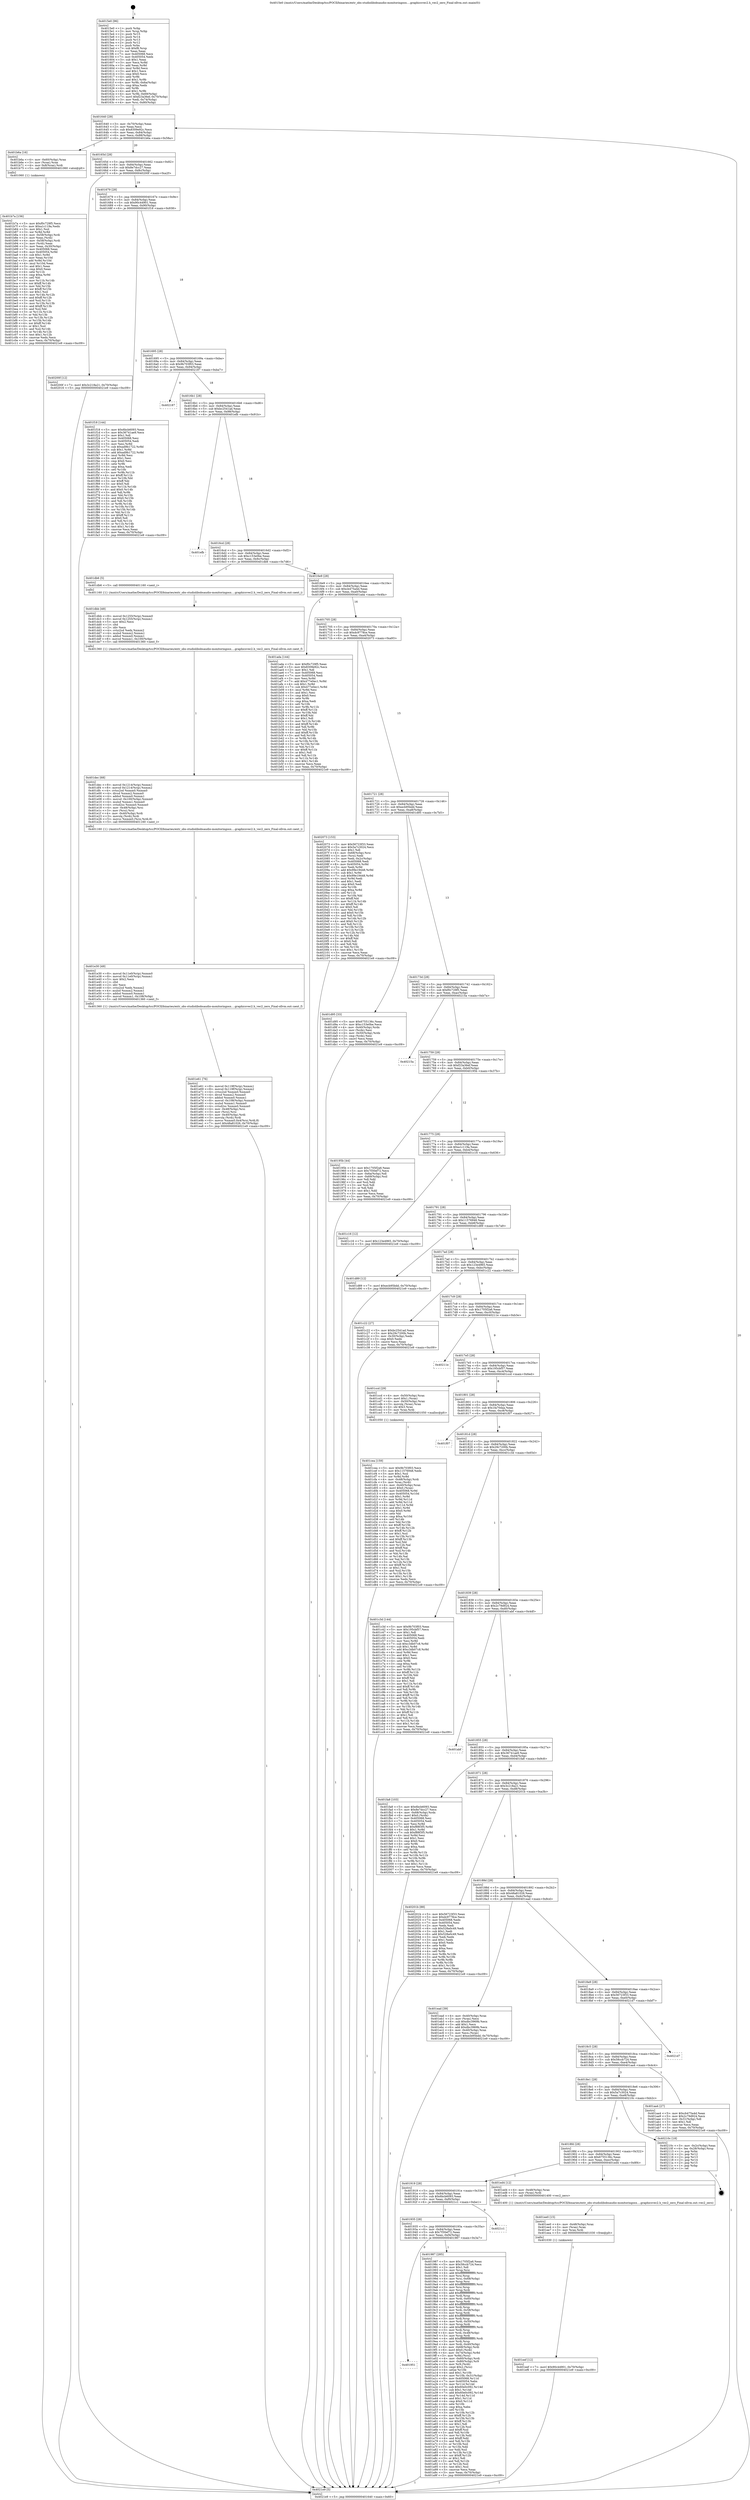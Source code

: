 digraph "0x4015e0" {
  label = "0x4015e0 (/mnt/c/Users/mathe/Desktop/tcc/POCII/binaries/extr_obs-studiolibobsaudio-monitoringosx....graphicsvec2.h_vec2_zero_Final-ollvm.out::main(0))"
  labelloc = "t"
  node[shape=record]

  Entry [label="",width=0.3,height=0.3,shape=circle,fillcolor=black,style=filled]
  "0x401640" [label="{
     0x401640 [29]\l
     | [instrs]\l
     &nbsp;&nbsp;0x401640 \<+3\>: mov -0x70(%rbp),%eax\l
     &nbsp;&nbsp;0x401643 \<+2\>: mov %eax,%ecx\l
     &nbsp;&nbsp;0x401645 \<+6\>: sub $0x8309e92c,%ecx\l
     &nbsp;&nbsp;0x40164b \<+6\>: mov %eax,-0x84(%rbp)\l
     &nbsp;&nbsp;0x401651 \<+6\>: mov %ecx,-0x88(%rbp)\l
     &nbsp;&nbsp;0x401657 \<+6\>: je 0000000000401b6a \<main+0x58a\>\l
  }"]
  "0x401b6a" [label="{
     0x401b6a [16]\l
     | [instrs]\l
     &nbsp;&nbsp;0x401b6a \<+4\>: mov -0x60(%rbp),%rax\l
     &nbsp;&nbsp;0x401b6e \<+3\>: mov (%rax),%rax\l
     &nbsp;&nbsp;0x401b71 \<+4\>: mov 0x8(%rax),%rdi\l
     &nbsp;&nbsp;0x401b75 \<+5\>: call 0000000000401060 \<atoi@plt\>\l
     | [calls]\l
     &nbsp;&nbsp;0x401060 \{1\} (unknown)\l
  }"]
  "0x40165d" [label="{
     0x40165d [28]\l
     | [instrs]\l
     &nbsp;&nbsp;0x40165d \<+5\>: jmp 0000000000401662 \<main+0x82\>\l
     &nbsp;&nbsp;0x401662 \<+6\>: mov -0x84(%rbp),%eax\l
     &nbsp;&nbsp;0x401668 \<+5\>: sub $0x8e7dcc27,%eax\l
     &nbsp;&nbsp;0x40166d \<+6\>: mov %eax,-0x8c(%rbp)\l
     &nbsp;&nbsp;0x401673 \<+6\>: je 000000000040200f \<main+0xa2f\>\l
  }"]
  Exit [label="",width=0.3,height=0.3,shape=circle,fillcolor=black,style=filled,peripheries=2]
  "0x40200f" [label="{
     0x40200f [12]\l
     | [instrs]\l
     &nbsp;&nbsp;0x40200f \<+7\>: movl $0x3c218a21,-0x70(%rbp)\l
     &nbsp;&nbsp;0x402016 \<+5\>: jmp 00000000004021e9 \<main+0xc09\>\l
  }"]
  "0x401679" [label="{
     0x401679 [28]\l
     | [instrs]\l
     &nbsp;&nbsp;0x401679 \<+5\>: jmp 000000000040167e \<main+0x9e\>\l
     &nbsp;&nbsp;0x40167e \<+6\>: mov -0x84(%rbp),%eax\l
     &nbsp;&nbsp;0x401684 \<+5\>: sub $0x90c44901,%eax\l
     &nbsp;&nbsp;0x401689 \<+6\>: mov %eax,-0x90(%rbp)\l
     &nbsp;&nbsp;0x40168f \<+6\>: je 0000000000401f18 \<main+0x938\>\l
  }"]
  "0x401eef" [label="{
     0x401eef [12]\l
     | [instrs]\l
     &nbsp;&nbsp;0x401eef \<+7\>: movl $0x90c44901,-0x70(%rbp)\l
     &nbsp;&nbsp;0x401ef6 \<+5\>: jmp 00000000004021e9 \<main+0xc09\>\l
  }"]
  "0x401f18" [label="{
     0x401f18 [144]\l
     | [instrs]\l
     &nbsp;&nbsp;0x401f18 \<+5\>: mov $0x6bcb6093,%eax\l
     &nbsp;&nbsp;0x401f1d \<+5\>: mov $0x36741ae9,%ecx\l
     &nbsp;&nbsp;0x401f22 \<+2\>: mov $0x1,%dl\l
     &nbsp;&nbsp;0x401f24 \<+7\>: mov 0x405068,%esi\l
     &nbsp;&nbsp;0x401f2b \<+7\>: mov 0x405054,%edi\l
     &nbsp;&nbsp;0x401f32 \<+3\>: mov %esi,%r8d\l
     &nbsp;&nbsp;0x401f35 \<+7\>: sub $0xad9b1722,%r8d\l
     &nbsp;&nbsp;0x401f3c \<+4\>: sub $0x1,%r8d\l
     &nbsp;&nbsp;0x401f40 \<+7\>: add $0xad9b1722,%r8d\l
     &nbsp;&nbsp;0x401f47 \<+4\>: imul %r8d,%esi\l
     &nbsp;&nbsp;0x401f4b \<+3\>: and $0x1,%esi\l
     &nbsp;&nbsp;0x401f4e \<+3\>: cmp $0x0,%esi\l
     &nbsp;&nbsp;0x401f51 \<+4\>: sete %r9b\l
     &nbsp;&nbsp;0x401f55 \<+3\>: cmp $0xa,%edi\l
     &nbsp;&nbsp;0x401f58 \<+4\>: setl %r10b\l
     &nbsp;&nbsp;0x401f5c \<+3\>: mov %r9b,%r11b\l
     &nbsp;&nbsp;0x401f5f \<+4\>: xor $0xff,%r11b\l
     &nbsp;&nbsp;0x401f63 \<+3\>: mov %r10b,%bl\l
     &nbsp;&nbsp;0x401f66 \<+3\>: xor $0xff,%bl\l
     &nbsp;&nbsp;0x401f69 \<+3\>: xor $0x0,%dl\l
     &nbsp;&nbsp;0x401f6c \<+3\>: mov %r11b,%r14b\l
     &nbsp;&nbsp;0x401f6f \<+4\>: and $0x0,%r14b\l
     &nbsp;&nbsp;0x401f73 \<+3\>: and %dl,%r9b\l
     &nbsp;&nbsp;0x401f76 \<+3\>: mov %bl,%r15b\l
     &nbsp;&nbsp;0x401f79 \<+4\>: and $0x0,%r15b\l
     &nbsp;&nbsp;0x401f7d \<+3\>: and %dl,%r10b\l
     &nbsp;&nbsp;0x401f80 \<+3\>: or %r9b,%r14b\l
     &nbsp;&nbsp;0x401f83 \<+3\>: or %r10b,%r15b\l
     &nbsp;&nbsp;0x401f86 \<+3\>: xor %r15b,%r14b\l
     &nbsp;&nbsp;0x401f89 \<+3\>: or %bl,%r11b\l
     &nbsp;&nbsp;0x401f8c \<+4\>: xor $0xff,%r11b\l
     &nbsp;&nbsp;0x401f90 \<+3\>: or $0x0,%dl\l
     &nbsp;&nbsp;0x401f93 \<+3\>: and %dl,%r11b\l
     &nbsp;&nbsp;0x401f96 \<+3\>: or %r11b,%r14b\l
     &nbsp;&nbsp;0x401f99 \<+4\>: test $0x1,%r14b\l
     &nbsp;&nbsp;0x401f9d \<+3\>: cmovne %ecx,%eax\l
     &nbsp;&nbsp;0x401fa0 \<+3\>: mov %eax,-0x70(%rbp)\l
     &nbsp;&nbsp;0x401fa3 \<+5\>: jmp 00000000004021e9 \<main+0xc09\>\l
  }"]
  "0x401695" [label="{
     0x401695 [28]\l
     | [instrs]\l
     &nbsp;&nbsp;0x401695 \<+5\>: jmp 000000000040169a \<main+0xba\>\l
     &nbsp;&nbsp;0x40169a \<+6\>: mov -0x84(%rbp),%eax\l
     &nbsp;&nbsp;0x4016a0 \<+5\>: sub $0x9b703f03,%eax\l
     &nbsp;&nbsp;0x4016a5 \<+6\>: mov %eax,-0x94(%rbp)\l
     &nbsp;&nbsp;0x4016ab \<+6\>: je 0000000000402187 \<main+0xba7\>\l
  }"]
  "0x401ee0" [label="{
     0x401ee0 [15]\l
     | [instrs]\l
     &nbsp;&nbsp;0x401ee0 \<+4\>: mov -0x48(%rbp),%rax\l
     &nbsp;&nbsp;0x401ee4 \<+3\>: mov (%rax),%rax\l
     &nbsp;&nbsp;0x401ee7 \<+3\>: mov %rax,%rdi\l
     &nbsp;&nbsp;0x401eea \<+5\>: call 0000000000401030 \<free@plt\>\l
     | [calls]\l
     &nbsp;&nbsp;0x401030 \{1\} (unknown)\l
  }"]
  "0x402187" [label="{
     0x402187\l
  }", style=dashed]
  "0x4016b1" [label="{
     0x4016b1 [28]\l
     | [instrs]\l
     &nbsp;&nbsp;0x4016b1 \<+5\>: jmp 00000000004016b6 \<main+0xd6\>\l
     &nbsp;&nbsp;0x4016b6 \<+6\>: mov -0x84(%rbp),%eax\l
     &nbsp;&nbsp;0x4016bc \<+5\>: sub $0xbc2541ad,%eax\l
     &nbsp;&nbsp;0x4016c1 \<+6\>: mov %eax,-0x98(%rbp)\l
     &nbsp;&nbsp;0x4016c7 \<+6\>: je 0000000000401efb \<main+0x91b\>\l
  }"]
  "0x401e61" [label="{
     0x401e61 [76]\l
     | [instrs]\l
     &nbsp;&nbsp;0x401e61 \<+8\>: movsd 0x119f(%rip),%xmm1\l
     &nbsp;&nbsp;0x401e69 \<+8\>: movsd 0x119f(%rip),%xmm2\l
     &nbsp;&nbsp;0x401e71 \<+4\>: cvtss2sd %xmm0,%xmm0\l
     &nbsp;&nbsp;0x401e75 \<+4\>: divsd %xmm2,%xmm0\l
     &nbsp;&nbsp;0x401e79 \<+4\>: addsd %xmm0,%xmm1\l
     &nbsp;&nbsp;0x401e7d \<+8\>: movsd -0x108(%rbp),%xmm0\l
     &nbsp;&nbsp;0x401e85 \<+4\>: mulsd %xmm1,%xmm0\l
     &nbsp;&nbsp;0x401e89 \<+4\>: cvtsd2ss %xmm0,%xmm0\l
     &nbsp;&nbsp;0x401e8d \<+4\>: mov -0x48(%rbp),%rsi\l
     &nbsp;&nbsp;0x401e91 \<+3\>: mov (%rsi),%rsi\l
     &nbsp;&nbsp;0x401e94 \<+4\>: mov -0x40(%rbp),%rdi\l
     &nbsp;&nbsp;0x401e98 \<+3\>: movslq (%rdi),%rdi\l
     &nbsp;&nbsp;0x401e9b \<+6\>: movss %xmm0,0x4(%rsi,%rdi,8)\l
     &nbsp;&nbsp;0x401ea1 \<+7\>: movl $0x48a81026,-0x70(%rbp)\l
     &nbsp;&nbsp;0x401ea8 \<+5\>: jmp 00000000004021e9 \<main+0xc09\>\l
  }"]
  "0x401efb" [label="{
     0x401efb\l
  }", style=dashed]
  "0x4016cd" [label="{
     0x4016cd [28]\l
     | [instrs]\l
     &nbsp;&nbsp;0x4016cd \<+5\>: jmp 00000000004016d2 \<main+0xf2\>\l
     &nbsp;&nbsp;0x4016d2 \<+6\>: mov -0x84(%rbp),%eax\l
     &nbsp;&nbsp;0x4016d8 \<+5\>: sub $0xc153e0be,%eax\l
     &nbsp;&nbsp;0x4016dd \<+6\>: mov %eax,-0x9c(%rbp)\l
     &nbsp;&nbsp;0x4016e3 \<+6\>: je 0000000000401db6 \<main+0x7d6\>\l
  }"]
  "0x401e30" [label="{
     0x401e30 [49]\l
     | [instrs]\l
     &nbsp;&nbsp;0x401e30 \<+8\>: movsd 0x11e0(%rip),%xmm0\l
     &nbsp;&nbsp;0x401e38 \<+8\>: movsd 0x11e0(%rip),%xmm1\l
     &nbsp;&nbsp;0x401e40 \<+5\>: mov $0x2,%ecx\l
     &nbsp;&nbsp;0x401e45 \<+1\>: cltd\l
     &nbsp;&nbsp;0x401e46 \<+2\>: idiv %ecx\l
     &nbsp;&nbsp;0x401e48 \<+4\>: cvtsi2sd %edx,%xmm2\l
     &nbsp;&nbsp;0x401e4c \<+4\>: mulsd %xmm2,%xmm1\l
     &nbsp;&nbsp;0x401e50 \<+4\>: addsd %xmm0,%xmm1\l
     &nbsp;&nbsp;0x401e54 \<+8\>: movsd %xmm1,-0x108(%rbp)\l
     &nbsp;&nbsp;0x401e5c \<+5\>: call 0000000000401360 \<next_f\>\l
     | [calls]\l
     &nbsp;&nbsp;0x401360 \{1\} (/mnt/c/Users/mathe/Desktop/tcc/POCII/binaries/extr_obs-studiolibobsaudio-monitoringosx....graphicsvec2.h_vec2_zero_Final-ollvm.out::next_f)\l
  }"]
  "0x401db6" [label="{
     0x401db6 [5]\l
     | [instrs]\l
     &nbsp;&nbsp;0x401db6 \<+5\>: call 0000000000401160 \<next_i\>\l
     | [calls]\l
     &nbsp;&nbsp;0x401160 \{1\} (/mnt/c/Users/mathe/Desktop/tcc/POCII/binaries/extr_obs-studiolibobsaudio-monitoringosx....graphicsvec2.h_vec2_zero_Final-ollvm.out::next_i)\l
  }"]
  "0x4016e9" [label="{
     0x4016e9 [28]\l
     | [instrs]\l
     &nbsp;&nbsp;0x4016e9 \<+5\>: jmp 00000000004016ee \<main+0x10e\>\l
     &nbsp;&nbsp;0x4016ee \<+6\>: mov -0x84(%rbp),%eax\l
     &nbsp;&nbsp;0x4016f4 \<+5\>: sub $0xcb475a4d,%eax\l
     &nbsp;&nbsp;0x4016f9 \<+6\>: mov %eax,-0xa0(%rbp)\l
     &nbsp;&nbsp;0x4016ff \<+6\>: je 0000000000401ada \<main+0x4fa\>\l
  }"]
  "0x401dec" [label="{
     0x401dec [68]\l
     | [instrs]\l
     &nbsp;&nbsp;0x401dec \<+8\>: movsd 0x1214(%rip),%xmm1\l
     &nbsp;&nbsp;0x401df4 \<+8\>: movsd 0x1214(%rip),%xmm2\l
     &nbsp;&nbsp;0x401dfc \<+4\>: cvtss2sd %xmm0,%xmm0\l
     &nbsp;&nbsp;0x401e00 \<+4\>: divsd %xmm2,%xmm0\l
     &nbsp;&nbsp;0x401e04 \<+4\>: addsd %xmm0,%xmm1\l
     &nbsp;&nbsp;0x401e08 \<+8\>: movsd -0x100(%rbp),%xmm0\l
     &nbsp;&nbsp;0x401e10 \<+4\>: mulsd %xmm1,%xmm0\l
     &nbsp;&nbsp;0x401e14 \<+4\>: cvtsd2ss %xmm0,%xmm0\l
     &nbsp;&nbsp;0x401e18 \<+4\>: mov -0x48(%rbp),%rsi\l
     &nbsp;&nbsp;0x401e1c \<+3\>: mov (%rsi),%rsi\l
     &nbsp;&nbsp;0x401e1f \<+4\>: mov -0x40(%rbp),%rdi\l
     &nbsp;&nbsp;0x401e23 \<+3\>: movslq (%rdi),%rdi\l
     &nbsp;&nbsp;0x401e26 \<+5\>: movss %xmm0,(%rsi,%rdi,8)\l
     &nbsp;&nbsp;0x401e2b \<+5\>: call 0000000000401160 \<next_i\>\l
     | [calls]\l
     &nbsp;&nbsp;0x401160 \{1\} (/mnt/c/Users/mathe/Desktop/tcc/POCII/binaries/extr_obs-studiolibobsaudio-monitoringosx....graphicsvec2.h_vec2_zero_Final-ollvm.out::next_i)\l
  }"]
  "0x401ada" [label="{
     0x401ada [144]\l
     | [instrs]\l
     &nbsp;&nbsp;0x401ada \<+5\>: mov $0xf0c729f5,%eax\l
     &nbsp;&nbsp;0x401adf \<+5\>: mov $0x8309e92c,%ecx\l
     &nbsp;&nbsp;0x401ae4 \<+2\>: mov $0x1,%dl\l
     &nbsp;&nbsp;0x401ae6 \<+7\>: mov 0x405068,%esi\l
     &nbsp;&nbsp;0x401aed \<+7\>: mov 0x405054,%edi\l
     &nbsp;&nbsp;0x401af4 \<+3\>: mov %esi,%r8d\l
     &nbsp;&nbsp;0x401af7 \<+7\>: add $0x477e0ec1,%r8d\l
     &nbsp;&nbsp;0x401afe \<+4\>: sub $0x1,%r8d\l
     &nbsp;&nbsp;0x401b02 \<+7\>: sub $0x477e0ec1,%r8d\l
     &nbsp;&nbsp;0x401b09 \<+4\>: imul %r8d,%esi\l
     &nbsp;&nbsp;0x401b0d \<+3\>: and $0x1,%esi\l
     &nbsp;&nbsp;0x401b10 \<+3\>: cmp $0x0,%esi\l
     &nbsp;&nbsp;0x401b13 \<+4\>: sete %r9b\l
     &nbsp;&nbsp;0x401b17 \<+3\>: cmp $0xa,%edi\l
     &nbsp;&nbsp;0x401b1a \<+4\>: setl %r10b\l
     &nbsp;&nbsp;0x401b1e \<+3\>: mov %r9b,%r11b\l
     &nbsp;&nbsp;0x401b21 \<+4\>: xor $0xff,%r11b\l
     &nbsp;&nbsp;0x401b25 \<+3\>: mov %r10b,%bl\l
     &nbsp;&nbsp;0x401b28 \<+3\>: xor $0xff,%bl\l
     &nbsp;&nbsp;0x401b2b \<+3\>: xor $0x1,%dl\l
     &nbsp;&nbsp;0x401b2e \<+3\>: mov %r11b,%r14b\l
     &nbsp;&nbsp;0x401b31 \<+4\>: and $0xff,%r14b\l
     &nbsp;&nbsp;0x401b35 \<+3\>: and %dl,%r9b\l
     &nbsp;&nbsp;0x401b38 \<+3\>: mov %bl,%r15b\l
     &nbsp;&nbsp;0x401b3b \<+4\>: and $0xff,%r15b\l
     &nbsp;&nbsp;0x401b3f \<+3\>: and %dl,%r10b\l
     &nbsp;&nbsp;0x401b42 \<+3\>: or %r9b,%r14b\l
     &nbsp;&nbsp;0x401b45 \<+3\>: or %r10b,%r15b\l
     &nbsp;&nbsp;0x401b48 \<+3\>: xor %r15b,%r14b\l
     &nbsp;&nbsp;0x401b4b \<+3\>: or %bl,%r11b\l
     &nbsp;&nbsp;0x401b4e \<+4\>: xor $0xff,%r11b\l
     &nbsp;&nbsp;0x401b52 \<+3\>: or $0x1,%dl\l
     &nbsp;&nbsp;0x401b55 \<+3\>: and %dl,%r11b\l
     &nbsp;&nbsp;0x401b58 \<+3\>: or %r11b,%r14b\l
     &nbsp;&nbsp;0x401b5b \<+4\>: test $0x1,%r14b\l
     &nbsp;&nbsp;0x401b5f \<+3\>: cmovne %ecx,%eax\l
     &nbsp;&nbsp;0x401b62 \<+3\>: mov %eax,-0x70(%rbp)\l
     &nbsp;&nbsp;0x401b65 \<+5\>: jmp 00000000004021e9 \<main+0xc09\>\l
  }"]
  "0x401705" [label="{
     0x401705 [28]\l
     | [instrs]\l
     &nbsp;&nbsp;0x401705 \<+5\>: jmp 000000000040170a \<main+0x12a\>\l
     &nbsp;&nbsp;0x40170a \<+6\>: mov -0x84(%rbp),%eax\l
     &nbsp;&nbsp;0x401710 \<+5\>: sub $0xdc9778ce,%eax\l
     &nbsp;&nbsp;0x401715 \<+6\>: mov %eax,-0xa4(%rbp)\l
     &nbsp;&nbsp;0x40171b \<+6\>: je 0000000000402073 \<main+0xa93\>\l
  }"]
  "0x401dbb" [label="{
     0x401dbb [49]\l
     | [instrs]\l
     &nbsp;&nbsp;0x401dbb \<+8\>: movsd 0x1255(%rip),%xmm0\l
     &nbsp;&nbsp;0x401dc3 \<+8\>: movsd 0x1255(%rip),%xmm1\l
     &nbsp;&nbsp;0x401dcb \<+5\>: mov $0x2,%ecx\l
     &nbsp;&nbsp;0x401dd0 \<+1\>: cltd\l
     &nbsp;&nbsp;0x401dd1 \<+2\>: idiv %ecx\l
     &nbsp;&nbsp;0x401dd3 \<+4\>: cvtsi2sd %edx,%xmm2\l
     &nbsp;&nbsp;0x401dd7 \<+4\>: mulsd %xmm2,%xmm1\l
     &nbsp;&nbsp;0x401ddb \<+4\>: addsd %xmm0,%xmm1\l
     &nbsp;&nbsp;0x401ddf \<+8\>: movsd %xmm1,-0x100(%rbp)\l
     &nbsp;&nbsp;0x401de7 \<+5\>: call 0000000000401360 \<next_f\>\l
     | [calls]\l
     &nbsp;&nbsp;0x401360 \{1\} (/mnt/c/Users/mathe/Desktop/tcc/POCII/binaries/extr_obs-studiolibobsaudio-monitoringosx....graphicsvec2.h_vec2_zero_Final-ollvm.out::next_f)\l
  }"]
  "0x402073" [label="{
     0x402073 [153]\l
     | [instrs]\l
     &nbsp;&nbsp;0x402073 \<+5\>: mov $0x56723f33,%eax\l
     &nbsp;&nbsp;0x402078 \<+5\>: mov $0x5a7c3024,%ecx\l
     &nbsp;&nbsp;0x40207d \<+2\>: mov $0x1,%dl\l
     &nbsp;&nbsp;0x40207f \<+4\>: mov -0x68(%rbp),%rsi\l
     &nbsp;&nbsp;0x402083 \<+2\>: mov (%rsi),%edi\l
     &nbsp;&nbsp;0x402085 \<+3\>: mov %edi,-0x2c(%rbp)\l
     &nbsp;&nbsp;0x402088 \<+7\>: mov 0x405068,%edi\l
     &nbsp;&nbsp;0x40208f \<+8\>: mov 0x405054,%r8d\l
     &nbsp;&nbsp;0x402097 \<+3\>: mov %edi,%r9d\l
     &nbsp;&nbsp;0x40209a \<+7\>: add $0x99e19448,%r9d\l
     &nbsp;&nbsp;0x4020a1 \<+4\>: sub $0x1,%r9d\l
     &nbsp;&nbsp;0x4020a5 \<+7\>: sub $0x99e19448,%r9d\l
     &nbsp;&nbsp;0x4020ac \<+4\>: imul %r9d,%edi\l
     &nbsp;&nbsp;0x4020b0 \<+3\>: and $0x1,%edi\l
     &nbsp;&nbsp;0x4020b3 \<+3\>: cmp $0x0,%edi\l
     &nbsp;&nbsp;0x4020b6 \<+4\>: sete %r10b\l
     &nbsp;&nbsp;0x4020ba \<+4\>: cmp $0xa,%r8d\l
     &nbsp;&nbsp;0x4020be \<+4\>: setl %r11b\l
     &nbsp;&nbsp;0x4020c2 \<+3\>: mov %r10b,%bl\l
     &nbsp;&nbsp;0x4020c5 \<+3\>: xor $0xff,%bl\l
     &nbsp;&nbsp;0x4020c8 \<+3\>: mov %r11b,%r14b\l
     &nbsp;&nbsp;0x4020cb \<+4\>: xor $0xff,%r14b\l
     &nbsp;&nbsp;0x4020cf \<+3\>: xor $0x0,%dl\l
     &nbsp;&nbsp;0x4020d2 \<+3\>: mov %bl,%r15b\l
     &nbsp;&nbsp;0x4020d5 \<+4\>: and $0x0,%r15b\l
     &nbsp;&nbsp;0x4020d9 \<+3\>: and %dl,%r10b\l
     &nbsp;&nbsp;0x4020dc \<+3\>: mov %r14b,%r12b\l
     &nbsp;&nbsp;0x4020df \<+4\>: and $0x0,%r12b\l
     &nbsp;&nbsp;0x4020e3 \<+3\>: and %dl,%r11b\l
     &nbsp;&nbsp;0x4020e6 \<+3\>: or %r10b,%r15b\l
     &nbsp;&nbsp;0x4020e9 \<+3\>: or %r11b,%r12b\l
     &nbsp;&nbsp;0x4020ec \<+3\>: xor %r12b,%r15b\l
     &nbsp;&nbsp;0x4020ef \<+3\>: or %r14b,%bl\l
     &nbsp;&nbsp;0x4020f2 \<+3\>: xor $0xff,%bl\l
     &nbsp;&nbsp;0x4020f5 \<+3\>: or $0x0,%dl\l
     &nbsp;&nbsp;0x4020f8 \<+2\>: and %dl,%bl\l
     &nbsp;&nbsp;0x4020fa \<+3\>: or %bl,%r15b\l
     &nbsp;&nbsp;0x4020fd \<+4\>: test $0x1,%r15b\l
     &nbsp;&nbsp;0x402101 \<+3\>: cmovne %ecx,%eax\l
     &nbsp;&nbsp;0x402104 \<+3\>: mov %eax,-0x70(%rbp)\l
     &nbsp;&nbsp;0x402107 \<+5\>: jmp 00000000004021e9 \<main+0xc09\>\l
  }"]
  "0x401721" [label="{
     0x401721 [28]\l
     | [instrs]\l
     &nbsp;&nbsp;0x401721 \<+5\>: jmp 0000000000401726 \<main+0x146\>\l
     &nbsp;&nbsp;0x401726 \<+6\>: mov -0x84(%rbp),%eax\l
     &nbsp;&nbsp;0x40172c \<+5\>: sub $0xecb95bdd,%eax\l
     &nbsp;&nbsp;0x401731 \<+6\>: mov %eax,-0xa8(%rbp)\l
     &nbsp;&nbsp;0x401737 \<+6\>: je 0000000000401d95 \<main+0x7b5\>\l
  }"]
  "0x401cea" [label="{
     0x401cea [159]\l
     | [instrs]\l
     &nbsp;&nbsp;0x401cea \<+5\>: mov $0x9b703f03,%ecx\l
     &nbsp;&nbsp;0x401cef \<+5\>: mov $0x11576948,%edx\l
     &nbsp;&nbsp;0x401cf4 \<+3\>: mov $0x1,%sil\l
     &nbsp;&nbsp;0x401cf7 \<+3\>: xor %r8d,%r8d\l
     &nbsp;&nbsp;0x401cfa \<+4\>: mov -0x48(%rbp),%rdi\l
     &nbsp;&nbsp;0x401cfe \<+3\>: mov %rax,(%rdi)\l
     &nbsp;&nbsp;0x401d01 \<+4\>: mov -0x40(%rbp),%rax\l
     &nbsp;&nbsp;0x401d05 \<+6\>: movl $0x0,(%rax)\l
     &nbsp;&nbsp;0x401d0b \<+8\>: mov 0x405068,%r9d\l
     &nbsp;&nbsp;0x401d13 \<+8\>: mov 0x405054,%r10d\l
     &nbsp;&nbsp;0x401d1b \<+4\>: sub $0x1,%r8d\l
     &nbsp;&nbsp;0x401d1f \<+3\>: mov %r9d,%r11d\l
     &nbsp;&nbsp;0x401d22 \<+3\>: add %r8d,%r11d\l
     &nbsp;&nbsp;0x401d25 \<+4\>: imul %r11d,%r9d\l
     &nbsp;&nbsp;0x401d29 \<+4\>: and $0x1,%r9d\l
     &nbsp;&nbsp;0x401d2d \<+4\>: cmp $0x0,%r9d\l
     &nbsp;&nbsp;0x401d31 \<+3\>: sete %bl\l
     &nbsp;&nbsp;0x401d34 \<+4\>: cmp $0xa,%r10d\l
     &nbsp;&nbsp;0x401d38 \<+4\>: setl %r14b\l
     &nbsp;&nbsp;0x401d3c \<+3\>: mov %bl,%r15b\l
     &nbsp;&nbsp;0x401d3f \<+4\>: xor $0xff,%r15b\l
     &nbsp;&nbsp;0x401d43 \<+3\>: mov %r14b,%r12b\l
     &nbsp;&nbsp;0x401d46 \<+4\>: xor $0xff,%r12b\l
     &nbsp;&nbsp;0x401d4a \<+4\>: xor $0x1,%sil\l
     &nbsp;&nbsp;0x401d4e \<+3\>: mov %r15b,%r13b\l
     &nbsp;&nbsp;0x401d51 \<+4\>: and $0xff,%r13b\l
     &nbsp;&nbsp;0x401d55 \<+3\>: and %sil,%bl\l
     &nbsp;&nbsp;0x401d58 \<+3\>: mov %r12b,%al\l
     &nbsp;&nbsp;0x401d5b \<+2\>: and $0xff,%al\l
     &nbsp;&nbsp;0x401d5d \<+3\>: and %sil,%r14b\l
     &nbsp;&nbsp;0x401d60 \<+3\>: or %bl,%r13b\l
     &nbsp;&nbsp;0x401d63 \<+3\>: or %r14b,%al\l
     &nbsp;&nbsp;0x401d66 \<+3\>: xor %al,%r13b\l
     &nbsp;&nbsp;0x401d69 \<+3\>: or %r12b,%r15b\l
     &nbsp;&nbsp;0x401d6c \<+4\>: xor $0xff,%r15b\l
     &nbsp;&nbsp;0x401d70 \<+4\>: or $0x1,%sil\l
     &nbsp;&nbsp;0x401d74 \<+3\>: and %sil,%r15b\l
     &nbsp;&nbsp;0x401d77 \<+3\>: or %r15b,%r13b\l
     &nbsp;&nbsp;0x401d7a \<+4\>: test $0x1,%r13b\l
     &nbsp;&nbsp;0x401d7e \<+3\>: cmovne %edx,%ecx\l
     &nbsp;&nbsp;0x401d81 \<+3\>: mov %ecx,-0x70(%rbp)\l
     &nbsp;&nbsp;0x401d84 \<+5\>: jmp 00000000004021e9 \<main+0xc09\>\l
  }"]
  "0x401d95" [label="{
     0x401d95 [33]\l
     | [instrs]\l
     &nbsp;&nbsp;0x401d95 \<+5\>: mov $0x6755136c,%eax\l
     &nbsp;&nbsp;0x401d9a \<+5\>: mov $0xc153e0be,%ecx\l
     &nbsp;&nbsp;0x401d9f \<+4\>: mov -0x40(%rbp),%rdx\l
     &nbsp;&nbsp;0x401da3 \<+2\>: mov (%rdx),%esi\l
     &nbsp;&nbsp;0x401da5 \<+4\>: mov -0x50(%rbp),%rdx\l
     &nbsp;&nbsp;0x401da9 \<+2\>: cmp (%rdx),%esi\l
     &nbsp;&nbsp;0x401dab \<+3\>: cmovl %ecx,%eax\l
     &nbsp;&nbsp;0x401dae \<+3\>: mov %eax,-0x70(%rbp)\l
     &nbsp;&nbsp;0x401db1 \<+5\>: jmp 00000000004021e9 \<main+0xc09\>\l
  }"]
  "0x40173d" [label="{
     0x40173d [28]\l
     | [instrs]\l
     &nbsp;&nbsp;0x40173d \<+5\>: jmp 0000000000401742 \<main+0x162\>\l
     &nbsp;&nbsp;0x401742 \<+6\>: mov -0x84(%rbp),%eax\l
     &nbsp;&nbsp;0x401748 \<+5\>: sub $0xf0c729f5,%eax\l
     &nbsp;&nbsp;0x40174d \<+6\>: mov %eax,-0xac(%rbp)\l
     &nbsp;&nbsp;0x401753 \<+6\>: je 000000000040215a \<main+0xb7a\>\l
  }"]
  "0x401b7a" [label="{
     0x401b7a [156]\l
     | [instrs]\l
     &nbsp;&nbsp;0x401b7a \<+5\>: mov $0xf0c729f5,%ecx\l
     &nbsp;&nbsp;0x401b7f \<+5\>: mov $0xa1c119a,%edx\l
     &nbsp;&nbsp;0x401b84 \<+3\>: mov $0x1,%sil\l
     &nbsp;&nbsp;0x401b87 \<+3\>: xor %r8d,%r8d\l
     &nbsp;&nbsp;0x401b8a \<+4\>: mov -0x58(%rbp),%rdi\l
     &nbsp;&nbsp;0x401b8e \<+2\>: mov %eax,(%rdi)\l
     &nbsp;&nbsp;0x401b90 \<+4\>: mov -0x58(%rbp),%rdi\l
     &nbsp;&nbsp;0x401b94 \<+2\>: mov (%rdi),%eax\l
     &nbsp;&nbsp;0x401b96 \<+3\>: mov %eax,-0x30(%rbp)\l
     &nbsp;&nbsp;0x401b99 \<+7\>: mov 0x405068,%eax\l
     &nbsp;&nbsp;0x401ba0 \<+8\>: mov 0x405054,%r9d\l
     &nbsp;&nbsp;0x401ba8 \<+4\>: sub $0x1,%r8d\l
     &nbsp;&nbsp;0x401bac \<+3\>: mov %eax,%r10d\l
     &nbsp;&nbsp;0x401baf \<+3\>: add %r8d,%r10d\l
     &nbsp;&nbsp;0x401bb2 \<+4\>: imul %r10d,%eax\l
     &nbsp;&nbsp;0x401bb6 \<+3\>: and $0x1,%eax\l
     &nbsp;&nbsp;0x401bb9 \<+3\>: cmp $0x0,%eax\l
     &nbsp;&nbsp;0x401bbc \<+4\>: sete %r11b\l
     &nbsp;&nbsp;0x401bc0 \<+4\>: cmp $0xa,%r9d\l
     &nbsp;&nbsp;0x401bc4 \<+3\>: setl %bl\l
     &nbsp;&nbsp;0x401bc7 \<+3\>: mov %r11b,%r14b\l
     &nbsp;&nbsp;0x401bca \<+4\>: xor $0xff,%r14b\l
     &nbsp;&nbsp;0x401bce \<+3\>: mov %bl,%r15b\l
     &nbsp;&nbsp;0x401bd1 \<+4\>: xor $0xff,%r15b\l
     &nbsp;&nbsp;0x401bd5 \<+4\>: xor $0x1,%sil\l
     &nbsp;&nbsp;0x401bd9 \<+3\>: mov %r14b,%r12b\l
     &nbsp;&nbsp;0x401bdc \<+4\>: and $0xff,%r12b\l
     &nbsp;&nbsp;0x401be0 \<+3\>: and %sil,%r11b\l
     &nbsp;&nbsp;0x401be3 \<+3\>: mov %r15b,%r13b\l
     &nbsp;&nbsp;0x401be6 \<+4\>: and $0xff,%r13b\l
     &nbsp;&nbsp;0x401bea \<+3\>: and %sil,%bl\l
     &nbsp;&nbsp;0x401bed \<+3\>: or %r11b,%r12b\l
     &nbsp;&nbsp;0x401bf0 \<+3\>: or %bl,%r13b\l
     &nbsp;&nbsp;0x401bf3 \<+3\>: xor %r13b,%r12b\l
     &nbsp;&nbsp;0x401bf6 \<+3\>: or %r15b,%r14b\l
     &nbsp;&nbsp;0x401bf9 \<+4\>: xor $0xff,%r14b\l
     &nbsp;&nbsp;0x401bfd \<+4\>: or $0x1,%sil\l
     &nbsp;&nbsp;0x401c01 \<+3\>: and %sil,%r14b\l
     &nbsp;&nbsp;0x401c04 \<+3\>: or %r14b,%r12b\l
     &nbsp;&nbsp;0x401c07 \<+4\>: test $0x1,%r12b\l
     &nbsp;&nbsp;0x401c0b \<+3\>: cmovne %edx,%ecx\l
     &nbsp;&nbsp;0x401c0e \<+3\>: mov %ecx,-0x70(%rbp)\l
     &nbsp;&nbsp;0x401c11 \<+5\>: jmp 00000000004021e9 \<main+0xc09\>\l
  }"]
  "0x40215a" [label="{
     0x40215a\l
  }", style=dashed]
  "0x401759" [label="{
     0x401759 [28]\l
     | [instrs]\l
     &nbsp;&nbsp;0x401759 \<+5\>: jmp 000000000040175e \<main+0x17e\>\l
     &nbsp;&nbsp;0x40175e \<+6\>: mov -0x84(%rbp),%eax\l
     &nbsp;&nbsp;0x401764 \<+5\>: sub $0xf23a36ef,%eax\l
     &nbsp;&nbsp;0x401769 \<+6\>: mov %eax,-0xb0(%rbp)\l
     &nbsp;&nbsp;0x40176f \<+6\>: je 000000000040195b \<main+0x37b\>\l
  }"]
  "0x401951" [label="{
     0x401951\l
  }", style=dashed]
  "0x40195b" [label="{
     0x40195b [44]\l
     | [instrs]\l
     &nbsp;&nbsp;0x40195b \<+5\>: mov $0x1705f2a6,%eax\l
     &nbsp;&nbsp;0x401960 \<+5\>: mov $0x7f30ef72,%ecx\l
     &nbsp;&nbsp;0x401965 \<+3\>: mov -0x6a(%rbp),%dl\l
     &nbsp;&nbsp;0x401968 \<+4\>: mov -0x69(%rbp),%sil\l
     &nbsp;&nbsp;0x40196c \<+3\>: mov %dl,%dil\l
     &nbsp;&nbsp;0x40196f \<+3\>: and %sil,%dil\l
     &nbsp;&nbsp;0x401972 \<+3\>: xor %sil,%dl\l
     &nbsp;&nbsp;0x401975 \<+3\>: or %dl,%dil\l
     &nbsp;&nbsp;0x401978 \<+4\>: test $0x1,%dil\l
     &nbsp;&nbsp;0x40197c \<+3\>: cmovne %ecx,%eax\l
     &nbsp;&nbsp;0x40197f \<+3\>: mov %eax,-0x70(%rbp)\l
     &nbsp;&nbsp;0x401982 \<+5\>: jmp 00000000004021e9 \<main+0xc09\>\l
  }"]
  "0x401775" [label="{
     0x401775 [28]\l
     | [instrs]\l
     &nbsp;&nbsp;0x401775 \<+5\>: jmp 000000000040177a \<main+0x19a\>\l
     &nbsp;&nbsp;0x40177a \<+6\>: mov -0x84(%rbp),%eax\l
     &nbsp;&nbsp;0x401780 \<+5\>: sub $0xa1c119a,%eax\l
     &nbsp;&nbsp;0x401785 \<+6\>: mov %eax,-0xb4(%rbp)\l
     &nbsp;&nbsp;0x40178b \<+6\>: je 0000000000401c16 \<main+0x636\>\l
  }"]
  "0x4021e9" [label="{
     0x4021e9 [5]\l
     | [instrs]\l
     &nbsp;&nbsp;0x4021e9 \<+5\>: jmp 0000000000401640 \<main+0x60\>\l
  }"]
  "0x4015e0" [label="{
     0x4015e0 [96]\l
     | [instrs]\l
     &nbsp;&nbsp;0x4015e0 \<+1\>: push %rbp\l
     &nbsp;&nbsp;0x4015e1 \<+3\>: mov %rsp,%rbp\l
     &nbsp;&nbsp;0x4015e4 \<+2\>: push %r15\l
     &nbsp;&nbsp;0x4015e6 \<+2\>: push %r14\l
     &nbsp;&nbsp;0x4015e8 \<+2\>: push %r13\l
     &nbsp;&nbsp;0x4015ea \<+2\>: push %r12\l
     &nbsp;&nbsp;0x4015ec \<+1\>: push %rbx\l
     &nbsp;&nbsp;0x4015ed \<+7\>: sub $0xf8,%rsp\l
     &nbsp;&nbsp;0x4015f4 \<+2\>: xor %eax,%eax\l
     &nbsp;&nbsp;0x4015f6 \<+7\>: mov 0x405068,%ecx\l
     &nbsp;&nbsp;0x4015fd \<+7\>: mov 0x405054,%edx\l
     &nbsp;&nbsp;0x401604 \<+3\>: sub $0x1,%eax\l
     &nbsp;&nbsp;0x401607 \<+3\>: mov %ecx,%r8d\l
     &nbsp;&nbsp;0x40160a \<+3\>: add %eax,%r8d\l
     &nbsp;&nbsp;0x40160d \<+4\>: imul %r8d,%ecx\l
     &nbsp;&nbsp;0x401611 \<+3\>: and $0x1,%ecx\l
     &nbsp;&nbsp;0x401614 \<+3\>: cmp $0x0,%ecx\l
     &nbsp;&nbsp;0x401617 \<+4\>: sete %r9b\l
     &nbsp;&nbsp;0x40161b \<+4\>: and $0x1,%r9b\l
     &nbsp;&nbsp;0x40161f \<+4\>: mov %r9b,-0x6a(%rbp)\l
     &nbsp;&nbsp;0x401623 \<+3\>: cmp $0xa,%edx\l
     &nbsp;&nbsp;0x401626 \<+4\>: setl %r9b\l
     &nbsp;&nbsp;0x40162a \<+4\>: and $0x1,%r9b\l
     &nbsp;&nbsp;0x40162e \<+4\>: mov %r9b,-0x69(%rbp)\l
     &nbsp;&nbsp;0x401632 \<+7\>: movl $0xf23a36ef,-0x70(%rbp)\l
     &nbsp;&nbsp;0x401639 \<+3\>: mov %edi,-0x74(%rbp)\l
     &nbsp;&nbsp;0x40163c \<+4\>: mov %rsi,-0x80(%rbp)\l
  }"]
  "0x401987" [label="{
     0x401987 [285]\l
     | [instrs]\l
     &nbsp;&nbsp;0x401987 \<+5\>: mov $0x1705f2a6,%eax\l
     &nbsp;&nbsp;0x40198c \<+5\>: mov $0x58ccb724,%ecx\l
     &nbsp;&nbsp;0x401991 \<+2\>: mov $0x1,%dl\l
     &nbsp;&nbsp;0x401993 \<+3\>: mov %rsp,%rsi\l
     &nbsp;&nbsp;0x401996 \<+4\>: add $0xfffffffffffffff0,%rsi\l
     &nbsp;&nbsp;0x40199a \<+3\>: mov %rsi,%rsp\l
     &nbsp;&nbsp;0x40199d \<+4\>: mov %rsi,-0x68(%rbp)\l
     &nbsp;&nbsp;0x4019a1 \<+3\>: mov %rsp,%rsi\l
     &nbsp;&nbsp;0x4019a4 \<+4\>: add $0xfffffffffffffff0,%rsi\l
     &nbsp;&nbsp;0x4019a8 \<+3\>: mov %rsi,%rsp\l
     &nbsp;&nbsp;0x4019ab \<+3\>: mov %rsp,%rdi\l
     &nbsp;&nbsp;0x4019ae \<+4\>: add $0xfffffffffffffff0,%rdi\l
     &nbsp;&nbsp;0x4019b2 \<+3\>: mov %rdi,%rsp\l
     &nbsp;&nbsp;0x4019b5 \<+4\>: mov %rdi,-0x60(%rbp)\l
     &nbsp;&nbsp;0x4019b9 \<+3\>: mov %rsp,%rdi\l
     &nbsp;&nbsp;0x4019bc \<+4\>: add $0xfffffffffffffff0,%rdi\l
     &nbsp;&nbsp;0x4019c0 \<+3\>: mov %rdi,%rsp\l
     &nbsp;&nbsp;0x4019c3 \<+4\>: mov %rdi,-0x58(%rbp)\l
     &nbsp;&nbsp;0x4019c7 \<+3\>: mov %rsp,%rdi\l
     &nbsp;&nbsp;0x4019ca \<+4\>: add $0xfffffffffffffff0,%rdi\l
     &nbsp;&nbsp;0x4019ce \<+3\>: mov %rdi,%rsp\l
     &nbsp;&nbsp;0x4019d1 \<+4\>: mov %rdi,-0x50(%rbp)\l
     &nbsp;&nbsp;0x4019d5 \<+3\>: mov %rsp,%rdi\l
     &nbsp;&nbsp;0x4019d8 \<+4\>: add $0xfffffffffffffff0,%rdi\l
     &nbsp;&nbsp;0x4019dc \<+3\>: mov %rdi,%rsp\l
     &nbsp;&nbsp;0x4019df \<+4\>: mov %rdi,-0x48(%rbp)\l
     &nbsp;&nbsp;0x4019e3 \<+3\>: mov %rsp,%rdi\l
     &nbsp;&nbsp;0x4019e6 \<+4\>: add $0xfffffffffffffff0,%rdi\l
     &nbsp;&nbsp;0x4019ea \<+3\>: mov %rdi,%rsp\l
     &nbsp;&nbsp;0x4019ed \<+4\>: mov %rdi,-0x40(%rbp)\l
     &nbsp;&nbsp;0x4019f1 \<+4\>: mov -0x68(%rbp),%rdi\l
     &nbsp;&nbsp;0x4019f5 \<+6\>: movl $0x0,(%rdi)\l
     &nbsp;&nbsp;0x4019fb \<+4\>: mov -0x74(%rbp),%r8d\l
     &nbsp;&nbsp;0x4019ff \<+3\>: mov %r8d,(%rsi)\l
     &nbsp;&nbsp;0x401a02 \<+4\>: mov -0x60(%rbp),%rdi\l
     &nbsp;&nbsp;0x401a06 \<+4\>: mov -0x80(%rbp),%r9\l
     &nbsp;&nbsp;0x401a0a \<+3\>: mov %r9,(%rdi)\l
     &nbsp;&nbsp;0x401a0d \<+3\>: cmpl $0x2,(%rsi)\l
     &nbsp;&nbsp;0x401a10 \<+4\>: setne %r10b\l
     &nbsp;&nbsp;0x401a14 \<+4\>: and $0x1,%r10b\l
     &nbsp;&nbsp;0x401a18 \<+4\>: mov %r10b,-0x31(%rbp)\l
     &nbsp;&nbsp;0x401a1c \<+8\>: mov 0x405068,%r11d\l
     &nbsp;&nbsp;0x401a24 \<+7\>: mov 0x405054,%ebx\l
     &nbsp;&nbsp;0x401a2b \<+3\>: mov %r11d,%r14d\l
     &nbsp;&nbsp;0x401a2e \<+7\>: sub $0x60e0c092,%r14d\l
     &nbsp;&nbsp;0x401a35 \<+4\>: sub $0x1,%r14d\l
     &nbsp;&nbsp;0x401a39 \<+7\>: add $0x60e0c092,%r14d\l
     &nbsp;&nbsp;0x401a40 \<+4\>: imul %r14d,%r11d\l
     &nbsp;&nbsp;0x401a44 \<+4\>: and $0x1,%r11d\l
     &nbsp;&nbsp;0x401a48 \<+4\>: cmp $0x0,%r11d\l
     &nbsp;&nbsp;0x401a4c \<+4\>: sete %r10b\l
     &nbsp;&nbsp;0x401a50 \<+3\>: cmp $0xa,%ebx\l
     &nbsp;&nbsp;0x401a53 \<+4\>: setl %r15b\l
     &nbsp;&nbsp;0x401a57 \<+3\>: mov %r10b,%r12b\l
     &nbsp;&nbsp;0x401a5a \<+4\>: xor $0xff,%r12b\l
     &nbsp;&nbsp;0x401a5e \<+3\>: mov %r15b,%r13b\l
     &nbsp;&nbsp;0x401a61 \<+4\>: xor $0xff,%r13b\l
     &nbsp;&nbsp;0x401a65 \<+3\>: xor $0x1,%dl\l
     &nbsp;&nbsp;0x401a68 \<+3\>: mov %r12b,%sil\l
     &nbsp;&nbsp;0x401a6b \<+4\>: and $0xff,%sil\l
     &nbsp;&nbsp;0x401a6f \<+3\>: and %dl,%r10b\l
     &nbsp;&nbsp;0x401a72 \<+3\>: mov %r13b,%dil\l
     &nbsp;&nbsp;0x401a75 \<+4\>: and $0xff,%dil\l
     &nbsp;&nbsp;0x401a79 \<+3\>: and %dl,%r15b\l
     &nbsp;&nbsp;0x401a7c \<+3\>: or %r10b,%sil\l
     &nbsp;&nbsp;0x401a7f \<+3\>: or %r15b,%dil\l
     &nbsp;&nbsp;0x401a82 \<+3\>: xor %dil,%sil\l
     &nbsp;&nbsp;0x401a85 \<+3\>: or %r13b,%r12b\l
     &nbsp;&nbsp;0x401a88 \<+4\>: xor $0xff,%r12b\l
     &nbsp;&nbsp;0x401a8c \<+3\>: or $0x1,%dl\l
     &nbsp;&nbsp;0x401a8f \<+3\>: and %dl,%r12b\l
     &nbsp;&nbsp;0x401a92 \<+3\>: or %r12b,%sil\l
     &nbsp;&nbsp;0x401a95 \<+4\>: test $0x1,%sil\l
     &nbsp;&nbsp;0x401a99 \<+3\>: cmovne %ecx,%eax\l
     &nbsp;&nbsp;0x401a9c \<+3\>: mov %eax,-0x70(%rbp)\l
     &nbsp;&nbsp;0x401a9f \<+5\>: jmp 00000000004021e9 \<main+0xc09\>\l
  }"]
  "0x401c16" [label="{
     0x401c16 [12]\l
     | [instrs]\l
     &nbsp;&nbsp;0x401c16 \<+7\>: movl $0x123e4965,-0x70(%rbp)\l
     &nbsp;&nbsp;0x401c1d \<+5\>: jmp 00000000004021e9 \<main+0xc09\>\l
  }"]
  "0x401791" [label="{
     0x401791 [28]\l
     | [instrs]\l
     &nbsp;&nbsp;0x401791 \<+5\>: jmp 0000000000401796 \<main+0x1b6\>\l
     &nbsp;&nbsp;0x401796 \<+6\>: mov -0x84(%rbp),%eax\l
     &nbsp;&nbsp;0x40179c \<+5\>: sub $0x11576948,%eax\l
     &nbsp;&nbsp;0x4017a1 \<+6\>: mov %eax,-0xb8(%rbp)\l
     &nbsp;&nbsp;0x4017a7 \<+6\>: je 0000000000401d89 \<main+0x7a9\>\l
  }"]
  "0x401935" [label="{
     0x401935 [28]\l
     | [instrs]\l
     &nbsp;&nbsp;0x401935 \<+5\>: jmp 000000000040193a \<main+0x35a\>\l
     &nbsp;&nbsp;0x40193a \<+6\>: mov -0x84(%rbp),%eax\l
     &nbsp;&nbsp;0x401940 \<+5\>: sub $0x7f30ef72,%eax\l
     &nbsp;&nbsp;0x401945 \<+6\>: mov %eax,-0xf4(%rbp)\l
     &nbsp;&nbsp;0x40194b \<+6\>: je 0000000000401987 \<main+0x3a7\>\l
  }"]
  "0x401d89" [label="{
     0x401d89 [12]\l
     | [instrs]\l
     &nbsp;&nbsp;0x401d89 \<+7\>: movl $0xecb95bdd,-0x70(%rbp)\l
     &nbsp;&nbsp;0x401d90 \<+5\>: jmp 00000000004021e9 \<main+0xc09\>\l
  }"]
  "0x4017ad" [label="{
     0x4017ad [28]\l
     | [instrs]\l
     &nbsp;&nbsp;0x4017ad \<+5\>: jmp 00000000004017b2 \<main+0x1d2\>\l
     &nbsp;&nbsp;0x4017b2 \<+6\>: mov -0x84(%rbp),%eax\l
     &nbsp;&nbsp;0x4017b8 \<+5\>: sub $0x123e4965,%eax\l
     &nbsp;&nbsp;0x4017bd \<+6\>: mov %eax,-0xbc(%rbp)\l
     &nbsp;&nbsp;0x4017c3 \<+6\>: je 0000000000401c22 \<main+0x642\>\l
  }"]
  "0x4021c1" [label="{
     0x4021c1\l
  }", style=dashed]
  "0x401c22" [label="{
     0x401c22 [27]\l
     | [instrs]\l
     &nbsp;&nbsp;0x401c22 \<+5\>: mov $0xbc2541ad,%eax\l
     &nbsp;&nbsp;0x401c27 \<+5\>: mov $0x29c7200b,%ecx\l
     &nbsp;&nbsp;0x401c2c \<+3\>: mov -0x30(%rbp),%edx\l
     &nbsp;&nbsp;0x401c2f \<+3\>: cmp $0x0,%edx\l
     &nbsp;&nbsp;0x401c32 \<+3\>: cmove %ecx,%eax\l
     &nbsp;&nbsp;0x401c35 \<+3\>: mov %eax,-0x70(%rbp)\l
     &nbsp;&nbsp;0x401c38 \<+5\>: jmp 00000000004021e9 \<main+0xc09\>\l
  }"]
  "0x4017c9" [label="{
     0x4017c9 [28]\l
     | [instrs]\l
     &nbsp;&nbsp;0x4017c9 \<+5\>: jmp 00000000004017ce \<main+0x1ee\>\l
     &nbsp;&nbsp;0x4017ce \<+6\>: mov -0x84(%rbp),%eax\l
     &nbsp;&nbsp;0x4017d4 \<+5\>: sub $0x1705f2a6,%eax\l
     &nbsp;&nbsp;0x4017d9 \<+6\>: mov %eax,-0xc0(%rbp)\l
     &nbsp;&nbsp;0x4017df \<+6\>: je 000000000040211e \<main+0xb3e\>\l
  }"]
  "0x401919" [label="{
     0x401919 [28]\l
     | [instrs]\l
     &nbsp;&nbsp;0x401919 \<+5\>: jmp 000000000040191e \<main+0x33e\>\l
     &nbsp;&nbsp;0x40191e \<+6\>: mov -0x84(%rbp),%eax\l
     &nbsp;&nbsp;0x401924 \<+5\>: sub $0x6bcb6093,%eax\l
     &nbsp;&nbsp;0x401929 \<+6\>: mov %eax,-0xf0(%rbp)\l
     &nbsp;&nbsp;0x40192f \<+6\>: je 00000000004021c1 \<main+0xbe1\>\l
  }"]
  "0x40211e" [label="{
     0x40211e\l
  }", style=dashed]
  "0x4017e5" [label="{
     0x4017e5 [28]\l
     | [instrs]\l
     &nbsp;&nbsp;0x4017e5 \<+5\>: jmp 00000000004017ea \<main+0x20a\>\l
     &nbsp;&nbsp;0x4017ea \<+6\>: mov -0x84(%rbp),%eax\l
     &nbsp;&nbsp;0x4017f0 \<+5\>: sub $0x195cbf57,%eax\l
     &nbsp;&nbsp;0x4017f5 \<+6\>: mov %eax,-0xc4(%rbp)\l
     &nbsp;&nbsp;0x4017fb \<+6\>: je 0000000000401ccd \<main+0x6ed\>\l
  }"]
  "0x401ed4" [label="{
     0x401ed4 [12]\l
     | [instrs]\l
     &nbsp;&nbsp;0x401ed4 \<+4\>: mov -0x48(%rbp),%rax\l
     &nbsp;&nbsp;0x401ed8 \<+3\>: mov (%rax),%rdi\l
     &nbsp;&nbsp;0x401edb \<+5\>: call 0000000000401400 \<vec2_zero\>\l
     | [calls]\l
     &nbsp;&nbsp;0x401400 \{1\} (/mnt/c/Users/mathe/Desktop/tcc/POCII/binaries/extr_obs-studiolibobsaudio-monitoringosx....graphicsvec2.h_vec2_zero_Final-ollvm.out::vec2_zero)\l
  }"]
  "0x401ccd" [label="{
     0x401ccd [29]\l
     | [instrs]\l
     &nbsp;&nbsp;0x401ccd \<+4\>: mov -0x50(%rbp),%rax\l
     &nbsp;&nbsp;0x401cd1 \<+6\>: movl $0x1,(%rax)\l
     &nbsp;&nbsp;0x401cd7 \<+4\>: mov -0x50(%rbp),%rax\l
     &nbsp;&nbsp;0x401cdb \<+3\>: movslq (%rax),%rax\l
     &nbsp;&nbsp;0x401cde \<+4\>: shl $0x3,%rax\l
     &nbsp;&nbsp;0x401ce2 \<+3\>: mov %rax,%rdi\l
     &nbsp;&nbsp;0x401ce5 \<+5\>: call 0000000000401050 \<malloc@plt\>\l
     | [calls]\l
     &nbsp;&nbsp;0x401050 \{1\} (unknown)\l
  }"]
  "0x401801" [label="{
     0x401801 [28]\l
     | [instrs]\l
     &nbsp;&nbsp;0x401801 \<+5\>: jmp 0000000000401806 \<main+0x226\>\l
     &nbsp;&nbsp;0x401806 \<+6\>: mov -0x84(%rbp),%eax\l
     &nbsp;&nbsp;0x40180c \<+5\>: sub $0x1fa70daa,%eax\l
     &nbsp;&nbsp;0x401811 \<+6\>: mov %eax,-0xc8(%rbp)\l
     &nbsp;&nbsp;0x401817 \<+6\>: je 0000000000401f07 \<main+0x927\>\l
  }"]
  "0x4018fd" [label="{
     0x4018fd [28]\l
     | [instrs]\l
     &nbsp;&nbsp;0x4018fd \<+5\>: jmp 0000000000401902 \<main+0x322\>\l
     &nbsp;&nbsp;0x401902 \<+6\>: mov -0x84(%rbp),%eax\l
     &nbsp;&nbsp;0x401908 \<+5\>: sub $0x6755136c,%eax\l
     &nbsp;&nbsp;0x40190d \<+6\>: mov %eax,-0xec(%rbp)\l
     &nbsp;&nbsp;0x401913 \<+6\>: je 0000000000401ed4 \<main+0x8f4\>\l
  }"]
  "0x401f07" [label="{
     0x401f07\l
  }", style=dashed]
  "0x40181d" [label="{
     0x40181d [28]\l
     | [instrs]\l
     &nbsp;&nbsp;0x40181d \<+5\>: jmp 0000000000401822 \<main+0x242\>\l
     &nbsp;&nbsp;0x401822 \<+6\>: mov -0x84(%rbp),%eax\l
     &nbsp;&nbsp;0x401828 \<+5\>: sub $0x29c7200b,%eax\l
     &nbsp;&nbsp;0x40182d \<+6\>: mov %eax,-0xcc(%rbp)\l
     &nbsp;&nbsp;0x401833 \<+6\>: je 0000000000401c3d \<main+0x65d\>\l
  }"]
  "0x40210c" [label="{
     0x40210c [18]\l
     | [instrs]\l
     &nbsp;&nbsp;0x40210c \<+3\>: mov -0x2c(%rbp),%eax\l
     &nbsp;&nbsp;0x40210f \<+4\>: lea -0x28(%rbp),%rsp\l
     &nbsp;&nbsp;0x402113 \<+1\>: pop %rbx\l
     &nbsp;&nbsp;0x402114 \<+2\>: pop %r12\l
     &nbsp;&nbsp;0x402116 \<+2\>: pop %r13\l
     &nbsp;&nbsp;0x402118 \<+2\>: pop %r14\l
     &nbsp;&nbsp;0x40211a \<+2\>: pop %r15\l
     &nbsp;&nbsp;0x40211c \<+1\>: pop %rbp\l
     &nbsp;&nbsp;0x40211d \<+1\>: ret\l
  }"]
  "0x401c3d" [label="{
     0x401c3d [144]\l
     | [instrs]\l
     &nbsp;&nbsp;0x401c3d \<+5\>: mov $0x9b703f03,%eax\l
     &nbsp;&nbsp;0x401c42 \<+5\>: mov $0x195cbf57,%ecx\l
     &nbsp;&nbsp;0x401c47 \<+2\>: mov $0x1,%dl\l
     &nbsp;&nbsp;0x401c49 \<+7\>: mov 0x405068,%esi\l
     &nbsp;&nbsp;0x401c50 \<+7\>: mov 0x405054,%edi\l
     &nbsp;&nbsp;0x401c57 \<+3\>: mov %esi,%r8d\l
     &nbsp;&nbsp;0x401c5a \<+7\>: sub $0xc3db07c8,%r8d\l
     &nbsp;&nbsp;0x401c61 \<+4\>: sub $0x1,%r8d\l
     &nbsp;&nbsp;0x401c65 \<+7\>: add $0xc3db07c8,%r8d\l
     &nbsp;&nbsp;0x401c6c \<+4\>: imul %r8d,%esi\l
     &nbsp;&nbsp;0x401c70 \<+3\>: and $0x1,%esi\l
     &nbsp;&nbsp;0x401c73 \<+3\>: cmp $0x0,%esi\l
     &nbsp;&nbsp;0x401c76 \<+4\>: sete %r9b\l
     &nbsp;&nbsp;0x401c7a \<+3\>: cmp $0xa,%edi\l
     &nbsp;&nbsp;0x401c7d \<+4\>: setl %r10b\l
     &nbsp;&nbsp;0x401c81 \<+3\>: mov %r9b,%r11b\l
     &nbsp;&nbsp;0x401c84 \<+4\>: xor $0xff,%r11b\l
     &nbsp;&nbsp;0x401c88 \<+3\>: mov %r10b,%bl\l
     &nbsp;&nbsp;0x401c8b \<+3\>: xor $0xff,%bl\l
     &nbsp;&nbsp;0x401c8e \<+3\>: xor $0x1,%dl\l
     &nbsp;&nbsp;0x401c91 \<+3\>: mov %r11b,%r14b\l
     &nbsp;&nbsp;0x401c94 \<+4\>: and $0xff,%r14b\l
     &nbsp;&nbsp;0x401c98 \<+3\>: and %dl,%r9b\l
     &nbsp;&nbsp;0x401c9b \<+3\>: mov %bl,%r15b\l
     &nbsp;&nbsp;0x401c9e \<+4\>: and $0xff,%r15b\l
     &nbsp;&nbsp;0x401ca2 \<+3\>: and %dl,%r10b\l
     &nbsp;&nbsp;0x401ca5 \<+3\>: or %r9b,%r14b\l
     &nbsp;&nbsp;0x401ca8 \<+3\>: or %r10b,%r15b\l
     &nbsp;&nbsp;0x401cab \<+3\>: xor %r15b,%r14b\l
     &nbsp;&nbsp;0x401cae \<+3\>: or %bl,%r11b\l
     &nbsp;&nbsp;0x401cb1 \<+4\>: xor $0xff,%r11b\l
     &nbsp;&nbsp;0x401cb5 \<+3\>: or $0x1,%dl\l
     &nbsp;&nbsp;0x401cb8 \<+3\>: and %dl,%r11b\l
     &nbsp;&nbsp;0x401cbb \<+3\>: or %r11b,%r14b\l
     &nbsp;&nbsp;0x401cbe \<+4\>: test $0x1,%r14b\l
     &nbsp;&nbsp;0x401cc2 \<+3\>: cmovne %ecx,%eax\l
     &nbsp;&nbsp;0x401cc5 \<+3\>: mov %eax,-0x70(%rbp)\l
     &nbsp;&nbsp;0x401cc8 \<+5\>: jmp 00000000004021e9 \<main+0xc09\>\l
  }"]
  "0x401839" [label="{
     0x401839 [28]\l
     | [instrs]\l
     &nbsp;&nbsp;0x401839 \<+5\>: jmp 000000000040183e \<main+0x25e\>\l
     &nbsp;&nbsp;0x40183e \<+6\>: mov -0x84(%rbp),%eax\l
     &nbsp;&nbsp;0x401844 \<+5\>: sub $0x2c79d924,%eax\l
     &nbsp;&nbsp;0x401849 \<+6\>: mov %eax,-0xd0(%rbp)\l
     &nbsp;&nbsp;0x40184f \<+6\>: je 0000000000401abf \<main+0x4df\>\l
  }"]
  "0x4018e1" [label="{
     0x4018e1 [28]\l
     | [instrs]\l
     &nbsp;&nbsp;0x4018e1 \<+5\>: jmp 00000000004018e6 \<main+0x306\>\l
     &nbsp;&nbsp;0x4018e6 \<+6\>: mov -0x84(%rbp),%eax\l
     &nbsp;&nbsp;0x4018ec \<+5\>: sub $0x5a7c3024,%eax\l
     &nbsp;&nbsp;0x4018f1 \<+6\>: mov %eax,-0xe8(%rbp)\l
     &nbsp;&nbsp;0x4018f7 \<+6\>: je 000000000040210c \<main+0xb2c\>\l
  }"]
  "0x401abf" [label="{
     0x401abf\l
  }", style=dashed]
  "0x401855" [label="{
     0x401855 [28]\l
     | [instrs]\l
     &nbsp;&nbsp;0x401855 \<+5\>: jmp 000000000040185a \<main+0x27a\>\l
     &nbsp;&nbsp;0x40185a \<+6\>: mov -0x84(%rbp),%eax\l
     &nbsp;&nbsp;0x401860 \<+5\>: sub $0x36741ae9,%eax\l
     &nbsp;&nbsp;0x401865 \<+6\>: mov %eax,-0xd4(%rbp)\l
     &nbsp;&nbsp;0x40186b \<+6\>: je 0000000000401fa8 \<main+0x9c8\>\l
  }"]
  "0x401aa4" [label="{
     0x401aa4 [27]\l
     | [instrs]\l
     &nbsp;&nbsp;0x401aa4 \<+5\>: mov $0xcb475a4d,%eax\l
     &nbsp;&nbsp;0x401aa9 \<+5\>: mov $0x2c79d924,%ecx\l
     &nbsp;&nbsp;0x401aae \<+3\>: mov -0x31(%rbp),%dl\l
     &nbsp;&nbsp;0x401ab1 \<+3\>: test $0x1,%dl\l
     &nbsp;&nbsp;0x401ab4 \<+3\>: cmovne %ecx,%eax\l
     &nbsp;&nbsp;0x401ab7 \<+3\>: mov %eax,-0x70(%rbp)\l
     &nbsp;&nbsp;0x401aba \<+5\>: jmp 00000000004021e9 \<main+0xc09\>\l
  }"]
  "0x401fa8" [label="{
     0x401fa8 [103]\l
     | [instrs]\l
     &nbsp;&nbsp;0x401fa8 \<+5\>: mov $0x6bcb6093,%eax\l
     &nbsp;&nbsp;0x401fad \<+5\>: mov $0x8e7dcc27,%ecx\l
     &nbsp;&nbsp;0x401fb2 \<+4\>: mov -0x68(%rbp),%rdx\l
     &nbsp;&nbsp;0x401fb6 \<+6\>: movl $0x0,(%rdx)\l
     &nbsp;&nbsp;0x401fbc \<+7\>: mov 0x405068,%esi\l
     &nbsp;&nbsp;0x401fc3 \<+7\>: mov 0x405054,%edi\l
     &nbsp;&nbsp;0x401fca \<+3\>: mov %esi,%r8d\l
     &nbsp;&nbsp;0x401fcd \<+7\>: add $0xf88f3f5,%r8d\l
     &nbsp;&nbsp;0x401fd4 \<+4\>: sub $0x1,%r8d\l
     &nbsp;&nbsp;0x401fd8 \<+7\>: sub $0xf88f3f5,%r8d\l
     &nbsp;&nbsp;0x401fdf \<+4\>: imul %r8d,%esi\l
     &nbsp;&nbsp;0x401fe3 \<+3\>: and $0x1,%esi\l
     &nbsp;&nbsp;0x401fe6 \<+3\>: cmp $0x0,%esi\l
     &nbsp;&nbsp;0x401fe9 \<+4\>: sete %r9b\l
     &nbsp;&nbsp;0x401fed \<+3\>: cmp $0xa,%edi\l
     &nbsp;&nbsp;0x401ff0 \<+4\>: setl %r10b\l
     &nbsp;&nbsp;0x401ff4 \<+3\>: mov %r9b,%r11b\l
     &nbsp;&nbsp;0x401ff7 \<+3\>: and %r10b,%r11b\l
     &nbsp;&nbsp;0x401ffa \<+3\>: xor %r10b,%r9b\l
     &nbsp;&nbsp;0x401ffd \<+3\>: or %r9b,%r11b\l
     &nbsp;&nbsp;0x402000 \<+4\>: test $0x1,%r11b\l
     &nbsp;&nbsp;0x402004 \<+3\>: cmovne %ecx,%eax\l
     &nbsp;&nbsp;0x402007 \<+3\>: mov %eax,-0x70(%rbp)\l
     &nbsp;&nbsp;0x40200a \<+5\>: jmp 00000000004021e9 \<main+0xc09\>\l
  }"]
  "0x401871" [label="{
     0x401871 [28]\l
     | [instrs]\l
     &nbsp;&nbsp;0x401871 \<+5\>: jmp 0000000000401876 \<main+0x296\>\l
     &nbsp;&nbsp;0x401876 \<+6\>: mov -0x84(%rbp),%eax\l
     &nbsp;&nbsp;0x40187c \<+5\>: sub $0x3c218a21,%eax\l
     &nbsp;&nbsp;0x401881 \<+6\>: mov %eax,-0xd8(%rbp)\l
     &nbsp;&nbsp;0x401887 \<+6\>: je 000000000040201b \<main+0xa3b\>\l
  }"]
  "0x4018c5" [label="{
     0x4018c5 [28]\l
     | [instrs]\l
     &nbsp;&nbsp;0x4018c5 \<+5\>: jmp 00000000004018ca \<main+0x2ea\>\l
     &nbsp;&nbsp;0x4018ca \<+6\>: mov -0x84(%rbp),%eax\l
     &nbsp;&nbsp;0x4018d0 \<+5\>: sub $0x58ccb724,%eax\l
     &nbsp;&nbsp;0x4018d5 \<+6\>: mov %eax,-0xe4(%rbp)\l
     &nbsp;&nbsp;0x4018db \<+6\>: je 0000000000401aa4 \<main+0x4c4\>\l
  }"]
  "0x40201b" [label="{
     0x40201b [88]\l
     | [instrs]\l
     &nbsp;&nbsp;0x40201b \<+5\>: mov $0x56723f33,%eax\l
     &nbsp;&nbsp;0x402020 \<+5\>: mov $0xdc9778ce,%ecx\l
     &nbsp;&nbsp;0x402025 \<+7\>: mov 0x405068,%edx\l
     &nbsp;&nbsp;0x40202c \<+7\>: mov 0x405054,%esi\l
     &nbsp;&nbsp;0x402033 \<+2\>: mov %edx,%edi\l
     &nbsp;&nbsp;0x402035 \<+6\>: sub $0x528a0c49,%edi\l
     &nbsp;&nbsp;0x40203b \<+3\>: sub $0x1,%edi\l
     &nbsp;&nbsp;0x40203e \<+6\>: add $0x528a0c49,%edi\l
     &nbsp;&nbsp;0x402044 \<+3\>: imul %edi,%edx\l
     &nbsp;&nbsp;0x402047 \<+3\>: and $0x1,%edx\l
     &nbsp;&nbsp;0x40204a \<+3\>: cmp $0x0,%edx\l
     &nbsp;&nbsp;0x40204d \<+4\>: sete %r8b\l
     &nbsp;&nbsp;0x402051 \<+3\>: cmp $0xa,%esi\l
     &nbsp;&nbsp;0x402054 \<+4\>: setl %r9b\l
     &nbsp;&nbsp;0x402058 \<+3\>: mov %r8b,%r10b\l
     &nbsp;&nbsp;0x40205b \<+3\>: and %r9b,%r10b\l
     &nbsp;&nbsp;0x40205e \<+3\>: xor %r9b,%r8b\l
     &nbsp;&nbsp;0x402061 \<+3\>: or %r8b,%r10b\l
     &nbsp;&nbsp;0x402064 \<+4\>: test $0x1,%r10b\l
     &nbsp;&nbsp;0x402068 \<+3\>: cmovne %ecx,%eax\l
     &nbsp;&nbsp;0x40206b \<+3\>: mov %eax,-0x70(%rbp)\l
     &nbsp;&nbsp;0x40206e \<+5\>: jmp 00000000004021e9 \<main+0xc09\>\l
  }"]
  "0x40188d" [label="{
     0x40188d [28]\l
     | [instrs]\l
     &nbsp;&nbsp;0x40188d \<+5\>: jmp 0000000000401892 \<main+0x2b2\>\l
     &nbsp;&nbsp;0x401892 \<+6\>: mov -0x84(%rbp),%eax\l
     &nbsp;&nbsp;0x401898 \<+5\>: sub $0x48a81026,%eax\l
     &nbsp;&nbsp;0x40189d \<+6\>: mov %eax,-0xdc(%rbp)\l
     &nbsp;&nbsp;0x4018a3 \<+6\>: je 0000000000401ead \<main+0x8cd\>\l
  }"]
  "0x4021d7" [label="{
     0x4021d7\l
  }", style=dashed]
  "0x401ead" [label="{
     0x401ead [39]\l
     | [instrs]\l
     &nbsp;&nbsp;0x401ead \<+4\>: mov -0x40(%rbp),%rax\l
     &nbsp;&nbsp;0x401eb1 \<+2\>: mov (%rax),%ecx\l
     &nbsp;&nbsp;0x401eb3 \<+6\>: sub $0xdbc3969b,%ecx\l
     &nbsp;&nbsp;0x401eb9 \<+3\>: add $0x1,%ecx\l
     &nbsp;&nbsp;0x401ebc \<+6\>: add $0xdbc3969b,%ecx\l
     &nbsp;&nbsp;0x401ec2 \<+4\>: mov -0x40(%rbp),%rax\l
     &nbsp;&nbsp;0x401ec6 \<+2\>: mov %ecx,(%rax)\l
     &nbsp;&nbsp;0x401ec8 \<+7\>: movl $0xecb95bdd,-0x70(%rbp)\l
     &nbsp;&nbsp;0x401ecf \<+5\>: jmp 00000000004021e9 \<main+0xc09\>\l
  }"]
  "0x4018a9" [label="{
     0x4018a9 [28]\l
     | [instrs]\l
     &nbsp;&nbsp;0x4018a9 \<+5\>: jmp 00000000004018ae \<main+0x2ce\>\l
     &nbsp;&nbsp;0x4018ae \<+6\>: mov -0x84(%rbp),%eax\l
     &nbsp;&nbsp;0x4018b4 \<+5\>: sub $0x56723f33,%eax\l
     &nbsp;&nbsp;0x4018b9 \<+6\>: mov %eax,-0xe0(%rbp)\l
     &nbsp;&nbsp;0x4018bf \<+6\>: je 00000000004021d7 \<main+0xbf7\>\l
  }"]
  Entry -> "0x4015e0" [label=" 1"]
  "0x401640" -> "0x401b6a" [label=" 1"]
  "0x401640" -> "0x40165d" [label=" 20"]
  "0x40210c" -> Exit [label=" 1"]
  "0x40165d" -> "0x40200f" [label=" 1"]
  "0x40165d" -> "0x401679" [label=" 19"]
  "0x402073" -> "0x4021e9" [label=" 1"]
  "0x401679" -> "0x401f18" [label=" 1"]
  "0x401679" -> "0x401695" [label=" 18"]
  "0x40201b" -> "0x4021e9" [label=" 1"]
  "0x401695" -> "0x402187" [label=" 0"]
  "0x401695" -> "0x4016b1" [label=" 18"]
  "0x40200f" -> "0x4021e9" [label=" 1"]
  "0x4016b1" -> "0x401efb" [label=" 0"]
  "0x4016b1" -> "0x4016cd" [label=" 18"]
  "0x401fa8" -> "0x4021e9" [label=" 1"]
  "0x4016cd" -> "0x401db6" [label=" 1"]
  "0x4016cd" -> "0x4016e9" [label=" 17"]
  "0x401f18" -> "0x4021e9" [label=" 1"]
  "0x4016e9" -> "0x401ada" [label=" 1"]
  "0x4016e9" -> "0x401705" [label=" 16"]
  "0x401eef" -> "0x4021e9" [label=" 1"]
  "0x401705" -> "0x402073" [label=" 1"]
  "0x401705" -> "0x401721" [label=" 15"]
  "0x401ee0" -> "0x401eef" [label=" 1"]
  "0x401721" -> "0x401d95" [label=" 2"]
  "0x401721" -> "0x40173d" [label=" 13"]
  "0x401ed4" -> "0x401ee0" [label=" 1"]
  "0x40173d" -> "0x40215a" [label=" 0"]
  "0x40173d" -> "0x401759" [label=" 13"]
  "0x401ead" -> "0x4021e9" [label=" 1"]
  "0x401759" -> "0x40195b" [label=" 1"]
  "0x401759" -> "0x401775" [label=" 12"]
  "0x40195b" -> "0x4021e9" [label=" 1"]
  "0x4015e0" -> "0x401640" [label=" 1"]
  "0x4021e9" -> "0x401640" [label=" 20"]
  "0x401e30" -> "0x401e61" [label=" 1"]
  "0x401775" -> "0x401c16" [label=" 1"]
  "0x401775" -> "0x401791" [label=" 11"]
  "0x401dec" -> "0x401e30" [label=" 1"]
  "0x401791" -> "0x401d89" [label=" 1"]
  "0x401791" -> "0x4017ad" [label=" 10"]
  "0x401db6" -> "0x401dbb" [label=" 1"]
  "0x4017ad" -> "0x401c22" [label=" 1"]
  "0x4017ad" -> "0x4017c9" [label=" 9"]
  "0x401d95" -> "0x4021e9" [label=" 2"]
  "0x4017c9" -> "0x40211e" [label=" 0"]
  "0x4017c9" -> "0x4017e5" [label=" 9"]
  "0x401cea" -> "0x4021e9" [label=" 1"]
  "0x4017e5" -> "0x401ccd" [label=" 1"]
  "0x4017e5" -> "0x401801" [label=" 8"]
  "0x401ccd" -> "0x401cea" [label=" 1"]
  "0x401801" -> "0x401f07" [label=" 0"]
  "0x401801" -> "0x40181d" [label=" 8"]
  "0x401c22" -> "0x4021e9" [label=" 1"]
  "0x40181d" -> "0x401c3d" [label=" 1"]
  "0x40181d" -> "0x401839" [label=" 7"]
  "0x401c16" -> "0x4021e9" [label=" 1"]
  "0x401839" -> "0x401abf" [label=" 0"]
  "0x401839" -> "0x401855" [label=" 7"]
  "0x401b6a" -> "0x401b7a" [label=" 1"]
  "0x401855" -> "0x401fa8" [label=" 1"]
  "0x401855" -> "0x401871" [label=" 6"]
  "0x401ada" -> "0x4021e9" [label=" 1"]
  "0x401871" -> "0x40201b" [label=" 1"]
  "0x401871" -> "0x40188d" [label=" 5"]
  "0x401987" -> "0x4021e9" [label=" 1"]
  "0x40188d" -> "0x401ead" [label=" 1"]
  "0x40188d" -> "0x4018a9" [label=" 4"]
  "0x401e61" -> "0x4021e9" [label=" 1"]
  "0x4018a9" -> "0x4021d7" [label=" 0"]
  "0x4018a9" -> "0x4018c5" [label=" 4"]
  "0x401aa4" -> "0x4021e9" [label=" 1"]
  "0x4018c5" -> "0x401aa4" [label=" 1"]
  "0x4018c5" -> "0x4018e1" [label=" 3"]
  "0x401b7a" -> "0x4021e9" [label=" 1"]
  "0x4018e1" -> "0x40210c" [label=" 1"]
  "0x4018e1" -> "0x4018fd" [label=" 2"]
  "0x401c3d" -> "0x4021e9" [label=" 1"]
  "0x4018fd" -> "0x401ed4" [label=" 1"]
  "0x4018fd" -> "0x401919" [label=" 1"]
  "0x401d89" -> "0x4021e9" [label=" 1"]
  "0x401919" -> "0x4021c1" [label=" 0"]
  "0x401919" -> "0x401935" [label=" 1"]
  "0x401dbb" -> "0x401dec" [label=" 1"]
  "0x401935" -> "0x401987" [label=" 1"]
  "0x401935" -> "0x401951" [label=" 0"]
}
